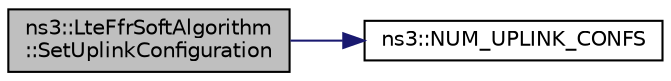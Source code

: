 digraph "ns3::LteFfrSoftAlgorithm::SetUplinkConfiguration"
{
 // LATEX_PDF_SIZE
  edge [fontname="Helvetica",fontsize="10",labelfontname="Helvetica",labelfontsize="10"];
  node [fontname="Helvetica",fontsize="10",shape=record];
  rankdir="LR";
  Node1 [label="ns3::LteFfrSoftAlgorithm\l::SetUplinkConfiguration",height=0.2,width=0.4,color="black", fillcolor="grey75", style="filled", fontcolor="black",tooltip="Set uplink configuration function."];
  Node1 -> Node2 [color="midnightblue",fontsize="10",style="solid",fontname="Helvetica"];
  Node2 [label="ns3::NUM_UPLINK_CONFS",height=0.2,width=0.4,color="black", fillcolor="white", style="filled",URL="$namespacens3.html#a5dc0a36a47c74fa76aa6f2db243f9478",tooltip=" "];
}
